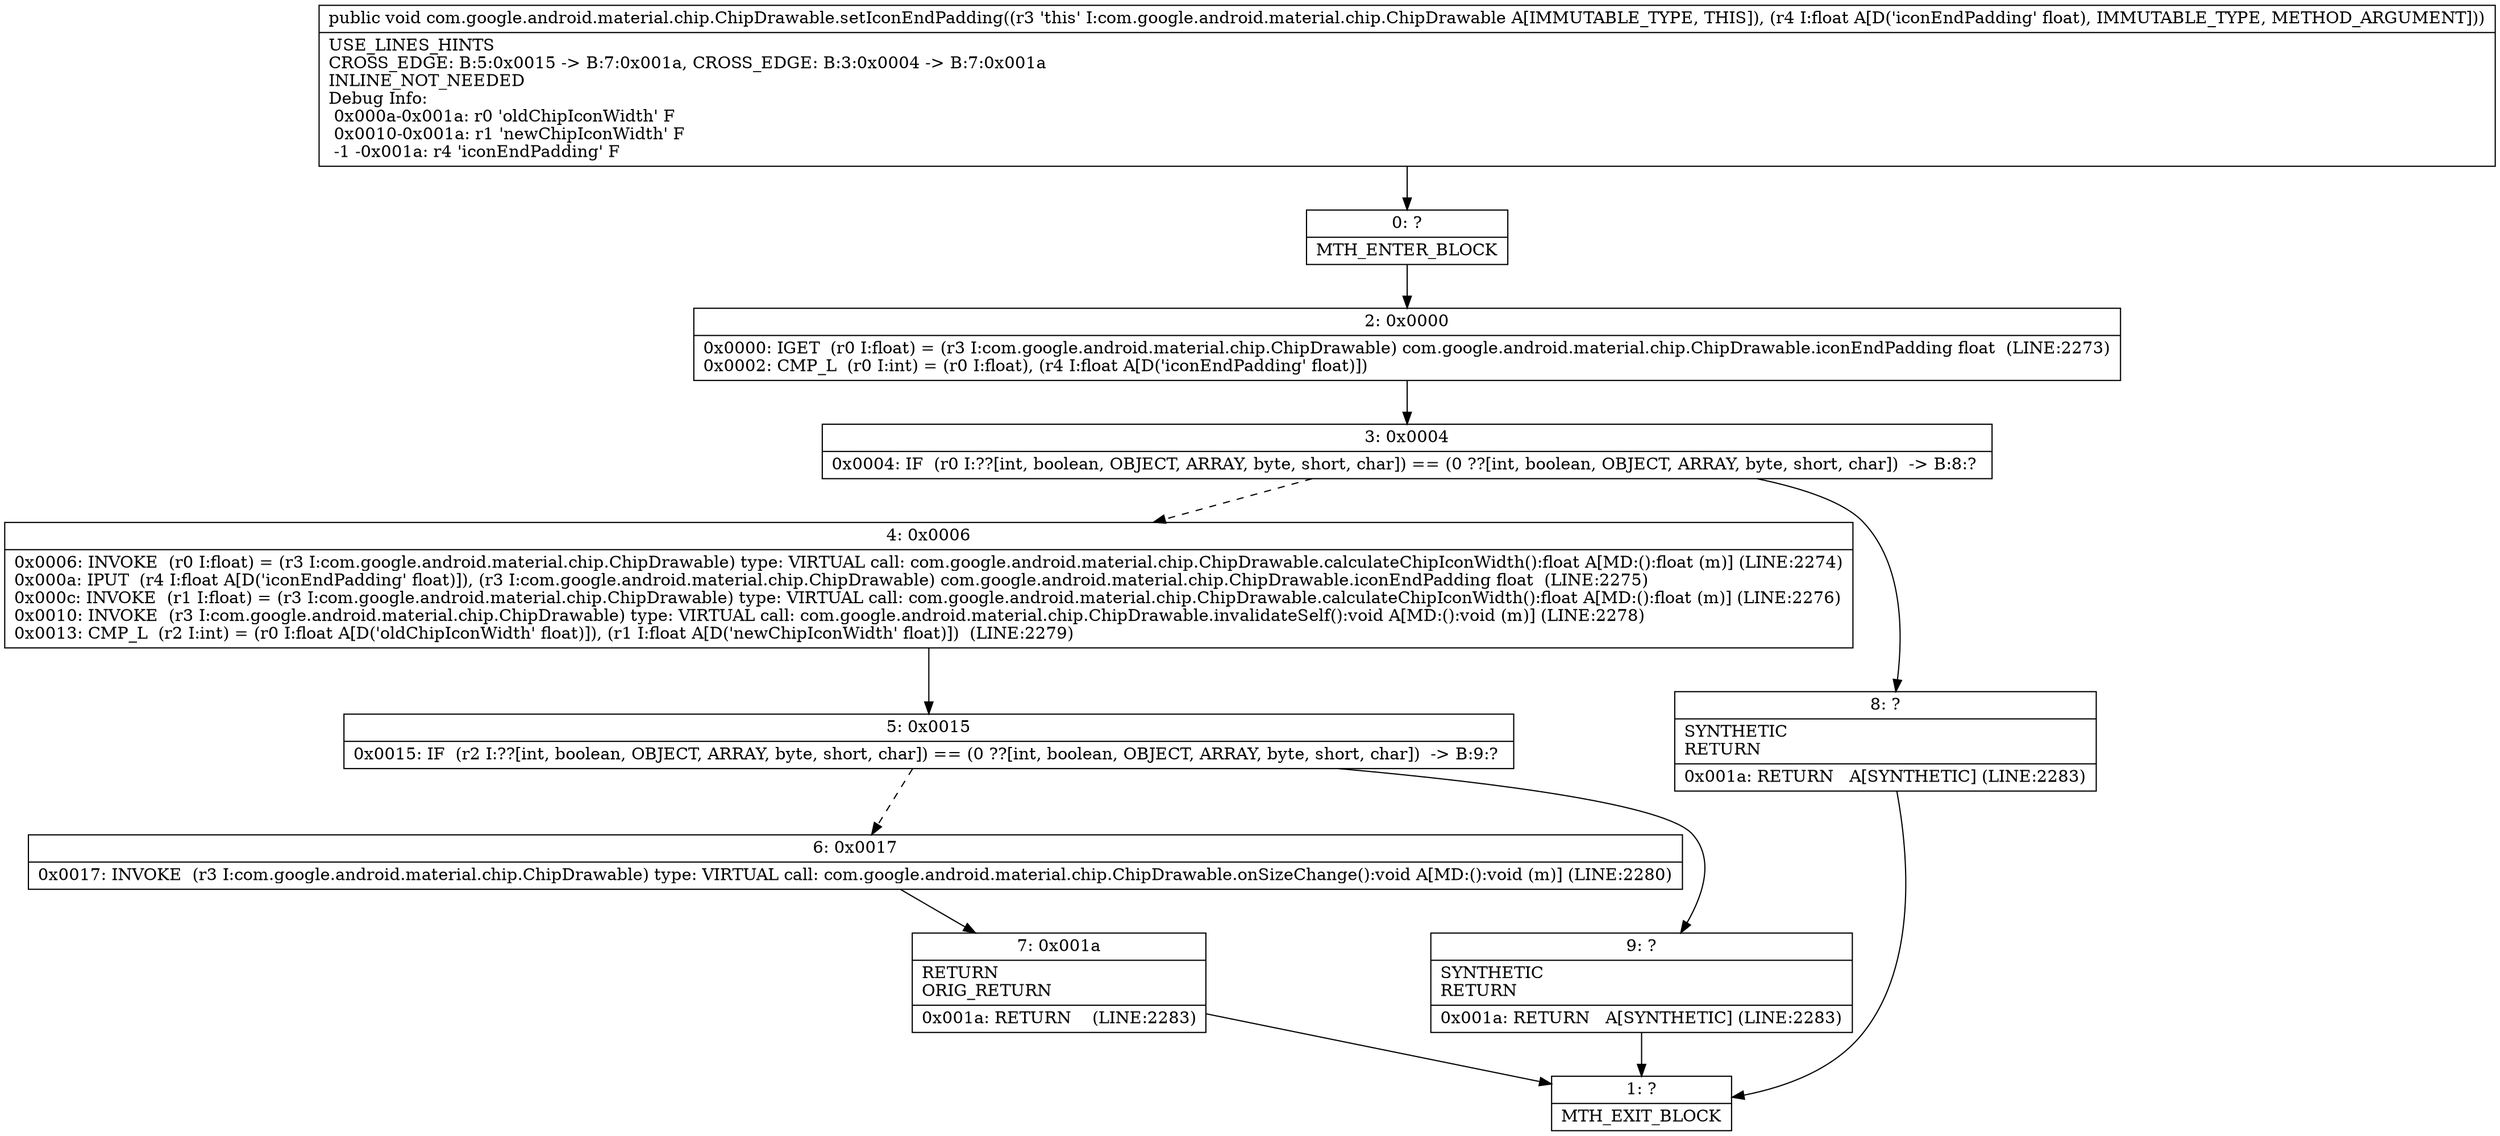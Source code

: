 digraph "CFG forcom.google.android.material.chip.ChipDrawable.setIconEndPadding(F)V" {
Node_0 [shape=record,label="{0\:\ ?|MTH_ENTER_BLOCK\l}"];
Node_2 [shape=record,label="{2\:\ 0x0000|0x0000: IGET  (r0 I:float) = (r3 I:com.google.android.material.chip.ChipDrawable) com.google.android.material.chip.ChipDrawable.iconEndPadding float  (LINE:2273)\l0x0002: CMP_L  (r0 I:int) = (r0 I:float), (r4 I:float A[D('iconEndPadding' float)]) \l}"];
Node_3 [shape=record,label="{3\:\ 0x0004|0x0004: IF  (r0 I:??[int, boolean, OBJECT, ARRAY, byte, short, char]) == (0 ??[int, boolean, OBJECT, ARRAY, byte, short, char])  \-\> B:8:? \l}"];
Node_4 [shape=record,label="{4\:\ 0x0006|0x0006: INVOKE  (r0 I:float) = (r3 I:com.google.android.material.chip.ChipDrawable) type: VIRTUAL call: com.google.android.material.chip.ChipDrawable.calculateChipIconWidth():float A[MD:():float (m)] (LINE:2274)\l0x000a: IPUT  (r4 I:float A[D('iconEndPadding' float)]), (r3 I:com.google.android.material.chip.ChipDrawable) com.google.android.material.chip.ChipDrawable.iconEndPadding float  (LINE:2275)\l0x000c: INVOKE  (r1 I:float) = (r3 I:com.google.android.material.chip.ChipDrawable) type: VIRTUAL call: com.google.android.material.chip.ChipDrawable.calculateChipIconWidth():float A[MD:():float (m)] (LINE:2276)\l0x0010: INVOKE  (r3 I:com.google.android.material.chip.ChipDrawable) type: VIRTUAL call: com.google.android.material.chip.ChipDrawable.invalidateSelf():void A[MD:():void (m)] (LINE:2278)\l0x0013: CMP_L  (r2 I:int) = (r0 I:float A[D('oldChipIconWidth' float)]), (r1 I:float A[D('newChipIconWidth' float)])  (LINE:2279)\l}"];
Node_5 [shape=record,label="{5\:\ 0x0015|0x0015: IF  (r2 I:??[int, boolean, OBJECT, ARRAY, byte, short, char]) == (0 ??[int, boolean, OBJECT, ARRAY, byte, short, char])  \-\> B:9:? \l}"];
Node_6 [shape=record,label="{6\:\ 0x0017|0x0017: INVOKE  (r3 I:com.google.android.material.chip.ChipDrawable) type: VIRTUAL call: com.google.android.material.chip.ChipDrawable.onSizeChange():void A[MD:():void (m)] (LINE:2280)\l}"];
Node_7 [shape=record,label="{7\:\ 0x001a|RETURN\lORIG_RETURN\l|0x001a: RETURN    (LINE:2283)\l}"];
Node_1 [shape=record,label="{1\:\ ?|MTH_EXIT_BLOCK\l}"];
Node_9 [shape=record,label="{9\:\ ?|SYNTHETIC\lRETURN\l|0x001a: RETURN   A[SYNTHETIC] (LINE:2283)\l}"];
Node_8 [shape=record,label="{8\:\ ?|SYNTHETIC\lRETURN\l|0x001a: RETURN   A[SYNTHETIC] (LINE:2283)\l}"];
MethodNode[shape=record,label="{public void com.google.android.material.chip.ChipDrawable.setIconEndPadding((r3 'this' I:com.google.android.material.chip.ChipDrawable A[IMMUTABLE_TYPE, THIS]), (r4 I:float A[D('iconEndPadding' float), IMMUTABLE_TYPE, METHOD_ARGUMENT]))  | USE_LINES_HINTS\lCROSS_EDGE: B:5:0x0015 \-\> B:7:0x001a, CROSS_EDGE: B:3:0x0004 \-\> B:7:0x001a\lINLINE_NOT_NEEDED\lDebug Info:\l  0x000a\-0x001a: r0 'oldChipIconWidth' F\l  0x0010\-0x001a: r1 'newChipIconWidth' F\l  \-1 \-0x001a: r4 'iconEndPadding' F\l}"];
MethodNode -> Node_0;Node_0 -> Node_2;
Node_2 -> Node_3;
Node_3 -> Node_4[style=dashed];
Node_3 -> Node_8;
Node_4 -> Node_5;
Node_5 -> Node_6[style=dashed];
Node_5 -> Node_9;
Node_6 -> Node_7;
Node_7 -> Node_1;
Node_9 -> Node_1;
Node_8 -> Node_1;
}

